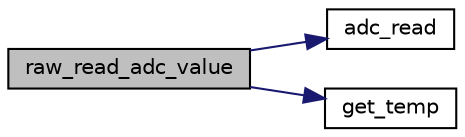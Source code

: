 digraph "raw_read_adc_value"
{
 // LATEX_PDF_SIZE
  edge [fontname="Helvetica",fontsize="10",labelfontname="Helvetica",labelfontsize="10"];
  node [fontname="Helvetica",fontsize="10",shape=record];
  rankdir="LR";
  Node1 [label="raw_read_adc_value",height=0.2,width=0.4,color="black", fillcolor="grey75", style="filled", fontcolor="black",tooltip=" "];
  Node1 -> Node2 [color="midnightblue",fontsize="10",style="solid",fontname="Helvetica"];
  Node2 [label="adc_read",height=0.2,width=0.4,color="black", fillcolor="white", style="filled",URL="$adclib_8h.html#a9d247ddf98fabe06d8bd84ea9c5ef95c",tooltip="Single measurement of TOUT(ADC) pin, unit : 1/1023 V or VDD pin, uint: 1 mV."];
  Node1 -> Node3 [color="midnightblue",fontsize="10",style="solid",fontname="Helvetica"];
  Node3 [label="get_temp",height=0.2,width=0.4,color="black", fillcolor="white", style="filled",URL="$_r_e_s___t_o___t_e_m_p_8h.html#a028715755aa9a5a92db1d2014749bf71",tooltip="converts the resistance value to temperature according to the Chinese table"];
}
